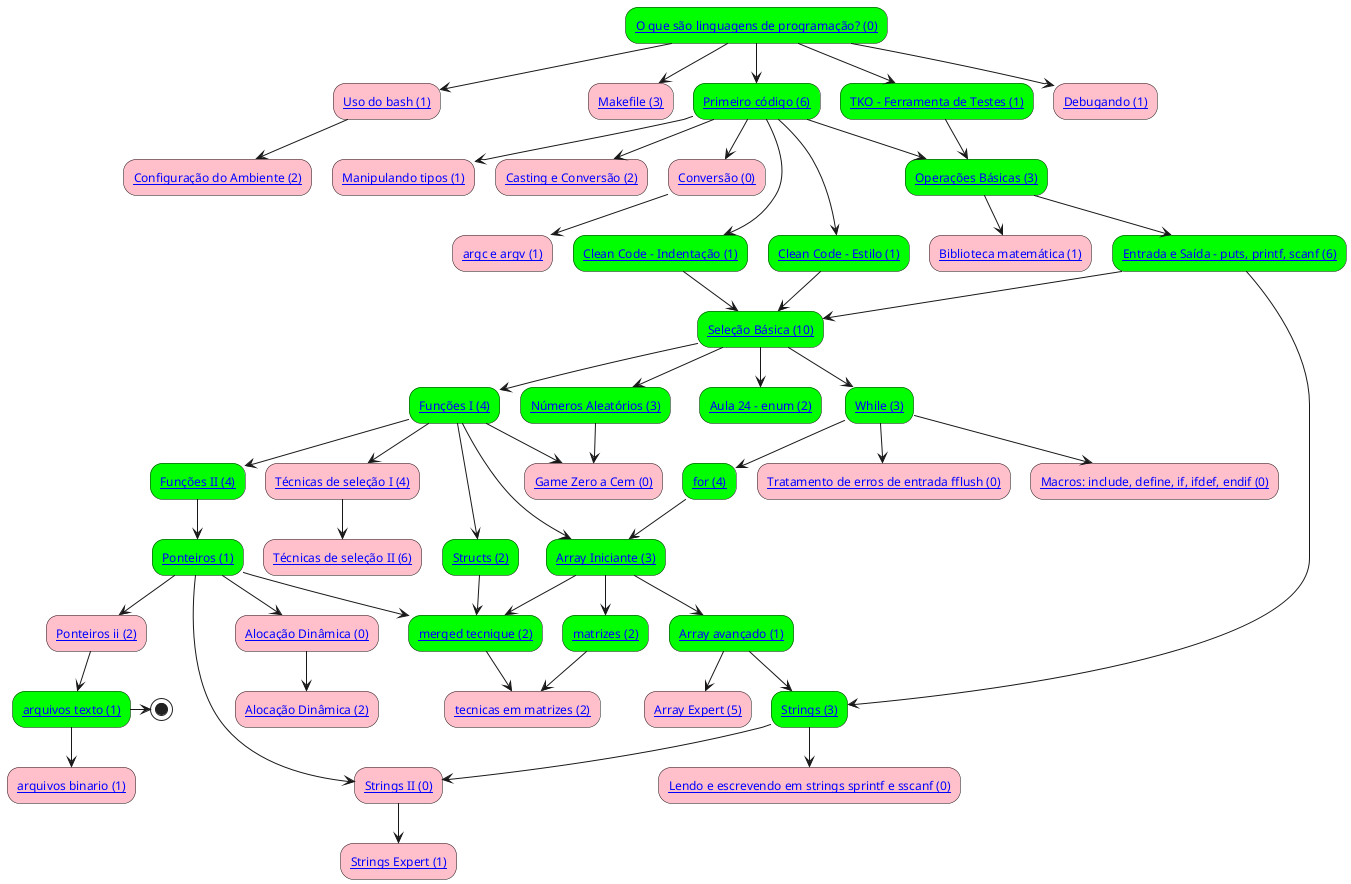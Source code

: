 @startuml graph
"[[https://github.com/senapk/c_is_fun/blob/main/graph/Readme.md#o-que-são-linguagens-de-programação O que são linguagens de programação? (0)]]" #lime --> "[[https://github.com/senapk/c_is_fun/blob/main/graph/Readme.md#uso-do-bash Uso do bash (1)]]" #pink
"[[https://github.com/senapk/c_is_fun/blob/main/graph/Readme.md#uso-do-bash Uso do bash (1)]]" #pink --> "[[https://github.com/senapk/c_is_fun/blob/main/graph/Readme.md#configuração-do-ambiente Configuração do Ambiente (2)]]" #pink
"[[https://github.com/senapk/c_is_fun/blob/main/graph/Readme.md#o-que-são-linguagens-de-programação O que são linguagens de programação? (0)]]" #lime --> "[[https://github.com/senapk/c_is_fun/blob/main/graph/Readme.md#makefile Makefile (3)]]" #pink
"[[https://github.com/senapk/c_is_fun/blob/main/graph/Readme.md#o-que-são-linguagens-de-programação O que são linguagens de programação? (0)]]" #lime --> "[[https://github.com/senapk/c_is_fun/blob/main/graph/Readme.md#primeiro-código Primeiro código (6)]]" #lime
"[[https://github.com/senapk/c_is_fun/blob/main/graph/Readme.md#entrada-e-saída---puts-printf-scanf Entrada e Saída - puts, printf, scanf (6)]]" #lime --> "[[https://github.com/senapk/c_is_fun/blob/main/graph/Readme.md#strings Strings (3)]]" #lime
"[[https://github.com/senapk/c_is_fun/blob/main/graph/Readme.md#primeiro-código Primeiro código (6)]]" #lime --> "[[https://github.com/senapk/c_is_fun/blob/main/graph/Readme.md#clean-code---estilo Clean Code - Estilo (1)]]" #lime
"[[https://github.com/senapk/c_is_fun/blob/main/graph/Readme.md#primeiro-código Primeiro código (6)]]" #lime --> "[[https://github.com/senapk/c_is_fun/blob/main/graph/Readme.md#clean-code---indentação Clean Code - Indentação (1)]]" #lime
"[[https://github.com/senapk/c_is_fun/blob/main/graph/Readme.md#primeiro-código Primeiro código (6)]]" #lime --> "[[https://github.com/senapk/c_is_fun/blob/main/graph/Readme.md#manipulando-tipos Manipulando tipos (1)]]" #pink
"[[https://github.com/senapk/c_is_fun/blob/main/graph/Readme.md#primeiro-código Primeiro código (6)]]" #lime --> "[[https://github.com/senapk/c_is_fun/blob/main/graph/Readme.md#casting-e-conversão Casting e Conversão (2)]]" #pink
"[[https://github.com/senapk/c_is_fun/blob/main/graph/Readme.md#primeiro-código Primeiro código (6)]]" #lime --> "[[https://github.com/senapk/c_is_fun/blob/main/graph/Readme.md#conversão Conversão (0)]]" #pink
"[[https://github.com/senapk/c_is_fun/blob/main/graph/Readme.md#primeiro-código Primeiro código (6)]]" #lime --> "[[https://github.com/senapk/c_is_fun/blob/main/graph/Readme.md#operações-básicas Operações Básicas (3)]]" #lime
"[[https://github.com/senapk/c_is_fun/blob/main/graph/Readme.md#tko---ferramenta-de-testes TKO - Ferramenta de Testes (1)]]" #lime --> "[[https://github.com/senapk/c_is_fun/blob/main/graph/Readme.md#operações-básicas Operações Básicas (3)]]" #lime
"[[https://github.com/senapk/c_is_fun/blob/main/graph/Readme.md#operações-básicas Operações Básicas (3)]]" #lime --> "[[https://github.com/senapk/c_is_fun/blob/main/graph/Readme.md#biblioteca-matemática Biblioteca matemática (1)]]" #pink
"[[https://github.com/senapk/c_is_fun/blob/main/graph/Readme.md#operações-básicas Operações Básicas (3)]]" #lime --> "[[https://github.com/senapk/c_is_fun/blob/main/graph/Readme.md#entrada-e-saída---puts-printf-scanf Entrada e Saída - puts, printf, scanf (6)]]" #lime
"[[https://github.com/senapk/c_is_fun/blob/main/graph/Readme.md#strings Strings (3)]]" #lime --> "[[https://github.com/senapk/c_is_fun/blob/main/graph/Readme.md#lendo-e-escrevendo-em-strings-sprintf-e-sscanf Lendo e escrevendo em strings sprintf e sscanf (0)]]" #pink
"[[https://github.com/senapk/c_is_fun/blob/main/graph/Readme.md#while While (3)]]" #lime --> "[[https://github.com/senapk/c_is_fun/blob/main/graph/Readme.md#tratamento-de-erros-de-entrada-fflush Tratamento de erros de entrada fflush (0)]]" #pink
"[[https://github.com/senapk/c_is_fun/blob/main/graph/Readme.md#while While (3)]]" #lime --> "[[https://github.com/senapk/c_is_fun/blob/main/graph/Readme.md#macros-include-define-if-ifdef-endif Macros: include, define, if, ifdef, endif (0)]]" #pink
"[[https://github.com/senapk/c_is_fun/blob/main/graph/Readme.md#o-que-são-linguagens-de-programação O que são linguagens de programação? (0)]]" #lime --> "[[https://github.com/senapk/c_is_fun/blob/main/graph/Readme.md#tko---ferramenta-de-testes TKO - Ferramenta de Testes (1)]]" #lime
"[[https://github.com/senapk/c_is_fun/blob/main/graph/Readme.md#entrada-e-saída---puts-printf-scanf Entrada e Saída - puts, printf, scanf (6)]]" #lime --> "[[https://github.com/senapk/c_is_fun/blob/main/graph/Readme.md#seleção-básica Seleção Básica (10)]]" #lime
"[[https://github.com/senapk/c_is_fun/blob/main/graph/Readme.md#clean-code---estilo Clean Code - Estilo (1)]]" #lime --> "[[https://github.com/senapk/c_is_fun/blob/main/graph/Readme.md#seleção-básica Seleção Básica (10)]]" #lime
"[[https://github.com/senapk/c_is_fun/blob/main/graph/Readme.md#clean-code---indentação Clean Code - Indentação (1)]]" #lime --> "[[https://github.com/senapk/c_is_fun/blob/main/graph/Readme.md#seleção-básica Seleção Básica (10)]]" #lime
"[[https://github.com/senapk/c_is_fun/blob/main/graph/Readme.md#o-que-são-linguagens-de-programação O que são linguagens de programação? (0)]]" #lime --> "[[https://github.com/senapk/c_is_fun/blob/main/graph/Readme.md#debugando Debugando (1)]]" #pink
"[[https://github.com/senapk/c_is_fun/blob/main/graph/Readme.md#funções-i Funções I (4)]]" #lime --> "[[https://github.com/senapk/c_is_fun/blob/main/graph/Readme.md#técnicas-de-seleção-i Técnicas de seleção I (4)]]" #pink
"[[https://github.com/senapk/c_is_fun/blob/main/graph/Readme.md#técnicas-de-seleção-i Técnicas de seleção I (4)]]" #pink --> "[[https://github.com/senapk/c_is_fun/blob/main/graph/Readme.md#técnicas-de-seleção-ii Técnicas de seleção II (6)]]" #pink
"[[https://github.com/senapk/c_is_fun/blob/main/graph/Readme.md#seleção-básica Seleção Básica (10)]]" #lime --> "[[https://github.com/senapk/c_is_fun/blob/main/graph/Readme.md#funções-i Funções I (4)]]" #lime
"[[https://github.com/senapk/c_is_fun/blob/main/graph/Readme.md#funções-i Funções I (4)]]" #lime --> "[[https://github.com/senapk/c_is_fun/blob/main/graph/Readme.md#funções-ii Funções II (4)]]" #lime
"[[https://github.com/senapk/c_is_fun/blob/main/graph/Readme.md#seleção-básica Seleção Básica (10)]]" #lime --> "[[https://github.com/senapk/c_is_fun/blob/main/graph/Readme.md#while While (3)]]" #lime
"[[https://github.com/senapk/c_is_fun/blob/main/graph/Readme.md#while While (3)]]" #lime --> "[[https://github.com/senapk/c_is_fun/blob/main/graph/Readme.md#for for (4)]]" #lime
"[[https://github.com/senapk/c_is_fun/blob/main/graph/Readme.md#seleção-básica Seleção Básica (10)]]" #lime --> "[[https://github.com/senapk/c_is_fun/blob/main/graph/Readme.md#números-aleatórios Números Aleatórios (3)]]" #lime
"[[https://github.com/senapk/c_is_fun/blob/main/graph/Readme.md#números-aleatórios Números Aleatórios (3)]]" #lime --> "[[https://github.com/senapk/c_is_fun/blob/main/graph/Readme.md#game-zero-a-cem Game Zero a Cem (0)]]" #pink
"[[https://github.com/senapk/c_is_fun/blob/main/graph/Readme.md#funções-i Funções I (4)]]" #lime --> "[[https://github.com/senapk/c_is_fun/blob/main/graph/Readme.md#game-zero-a-cem Game Zero a Cem (0)]]" #pink
"[[https://github.com/senapk/c_is_fun/blob/main/graph/Readme.md#conversão Conversão (0)]]" #pink --> "[[https://github.com/senapk/c_is_fun/blob/main/graph/Readme.md#argc-e-argv argc e argv (1)]]" #pink
"[[https://github.com/senapk/c_is_fun/blob/main/graph/Readme.md#for for (4)]]" #lime --> "[[https://github.com/senapk/c_is_fun/blob/main/graph/Readme.md#array-iniciante Array Iniciante (3)]]" #lime
"[[https://github.com/senapk/c_is_fun/blob/main/graph/Readme.md#funções-i Funções I (4)]]" #lime --> "[[https://github.com/senapk/c_is_fun/blob/main/graph/Readme.md#array-iniciante Array Iniciante (3)]]" #lime
"[[https://github.com/senapk/c_is_fun/blob/main/graph/Readme.md#array-iniciante Array Iniciante (3)]]" #lime --> "[[https://github.com/senapk/c_is_fun/blob/main/graph/Readme.md#array-avançado Array avançado (1)]]" #lime
"[[https://github.com/senapk/c_is_fun/blob/main/graph/Readme.md#array-avançado Array avançado (1)]]" #lime --> "[[https://github.com/senapk/c_is_fun/blob/main/graph/Readme.md#array-expert Array Expert (5)]]" #pink
"[[https://github.com/senapk/c_is_fun/blob/main/graph/Readme.md#array-avançado Array avançado (1)]]" #lime --> "[[https://github.com/senapk/c_is_fun/blob/main/graph/Readme.md#strings Strings (3)]]" #lime
"[[https://github.com/senapk/c_is_fun/blob/main/graph/Readme.md#strings Strings (3)]]" #lime --> "[[https://github.com/senapk/c_is_fun/blob/main/graph/Readme.md#strings-ii Strings II (0)]]" #pink
"[[https://github.com/senapk/c_is_fun/blob/main/graph/Readme.md#ponteiros Ponteiros (1)]]" #lime --> "[[https://github.com/senapk/c_is_fun/blob/main/graph/Readme.md#strings-ii Strings II (0)]]" #pink
"[[https://github.com/senapk/c_is_fun/blob/main/graph/Readme.md#strings-ii Strings II (0)]]" #pink --> "[[https://github.com/senapk/c_is_fun/blob/main/graph/Readme.md#strings-expert Strings Expert (1)]]" #pink
"[[https://github.com/senapk/c_is_fun/blob/main/graph/Readme.md#funções-ii Funções II (4)]]" #lime --> "[[https://github.com/senapk/c_is_fun/blob/main/graph/Readme.md#ponteiros Ponteiros (1)]]" #lime
"[[https://github.com/senapk/c_is_fun/blob/main/graph/Readme.md#funções-i Funções I (4)]]" #lime --> "[[https://github.com/senapk/c_is_fun/blob/main/graph/Readme.md#structs Structs (2)]]" #lime
"[[https://github.com/senapk/c_is_fun/blob/main/graph/Readme.md#array-iniciante Array Iniciante (3)]]" #lime --> "[[https://github.com/senapk/c_is_fun/blob/main/graph/Readme.md#matrizes matrizes (2)]]" #lime
"[[https://github.com/senapk/c_is_fun/blob/main/graph/Readme.md#matrizes matrizes (2)]]" #lime --> "[[https://github.com/senapk/c_is_fun/blob/main/graph/Readme.md#tecnicas-em-matrizes tecnicas em matrizes (2)]]" #pink
"[[https://github.com/senapk/c_is_fun/blob/main/graph/Readme.md#merged-tecnique merged tecnique (2)]]" #lime --> "[[https://github.com/senapk/c_is_fun/blob/main/graph/Readme.md#tecnicas-em-matrizes tecnicas em matrizes (2)]]" #pink
"[[https://github.com/senapk/c_is_fun/blob/main/graph/Readme.md#ponteiros Ponteiros (1)]]" #lime --> "[[https://github.com/senapk/c_is_fun/blob/main/graph/Readme.md#merged-tecnique merged tecnique (2)]]" #lime
"[[https://github.com/senapk/c_is_fun/blob/main/graph/Readme.md#array-iniciante Array Iniciante (3)]]" #lime --> "[[https://github.com/senapk/c_is_fun/blob/main/graph/Readme.md#merged-tecnique merged tecnique (2)]]" #lime
"[[https://github.com/senapk/c_is_fun/blob/main/graph/Readme.md#structs Structs (2)]]" #lime --> "[[https://github.com/senapk/c_is_fun/blob/main/graph/Readme.md#merged-tecnique merged tecnique (2)]]" #lime
"[[https://github.com/senapk/c_is_fun/blob/main/graph/Readme.md#seleção-básica Seleção Básica (10)]]" #lime --> "[[https://github.com/senapk/c_is_fun/blob/main/graph/Readme.md#aula-24---enum Aula 24 - enum (2)]]" #lime
"[[https://github.com/senapk/c_is_fun/blob/main/graph/Readme.md#ponteiros Ponteiros (1)]]" #lime --> "[[https://github.com/senapk/c_is_fun/blob/main/graph/Readme.md#ponteiros-ii Ponteiros ii (2)]]" #pink
"[[https://github.com/senapk/c_is_fun/blob/main/graph/Readme.md#ponteiros Ponteiros (1)]]" #lime --> "[[https://github.com/senapk/c_is_fun/blob/main/graph/Readme.md#alocação-dinâmica Alocação Dinâmica (0)]]" #pink
"[[https://github.com/senapk/c_is_fun/blob/main/graph/Readme.md#alocação-dinâmica Alocação Dinâmica (0)]]" #pink --> "[[https://github.com/senapk/c_is_fun/blob/main/graph/Readme.md#alocação-dinâmica Alocação Dinâmica (2)]]" #pink
"[[https://github.com/senapk/c_is_fun/blob/main/graph/Readme.md#ponteiros-ii Ponteiros ii (2)]]" #pink --> "[[https://github.com/senapk/c_is_fun/blob/main/graph/Readme.md#arquivos-texto arquivos texto (1)]]" #lime
"[[https://github.com/senapk/c_is_fun/blob/main/graph/Readme.md#arquivos-texto arquivos texto (1)]]" #lime --> "[[https://github.com/senapk/c_is_fun/blob/main/graph/Readme.md#arquivos-binario arquivos binario (1)]]" #pink
"[[https://github.com/senapk/c_is_fun/blob/main/graph/Readme.md#arquivos-texto arquivos texto (1)]]" #lime -> (*)
@enduml